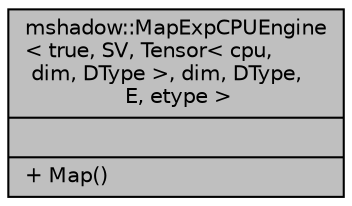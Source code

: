 digraph "mshadow::MapExpCPUEngine&lt; true, SV, Tensor&lt; cpu, dim, DType &gt;, dim, DType, E, etype &gt;"
{
 // LATEX_PDF_SIZE
  edge [fontname="Helvetica",fontsize="10",labelfontname="Helvetica",labelfontsize="10"];
  node [fontname="Helvetica",fontsize="10",shape=record];
  Node1 [label="{mshadow::MapExpCPUEngine\l\< true, SV, Tensor\< cpu,\l dim, DType \>, dim, DType,\l E, etype \>\n||+ Map()\l}",height=0.2,width=0.4,color="black", fillcolor="grey75", style="filled", fontcolor="black",tooltip=" "];
}
